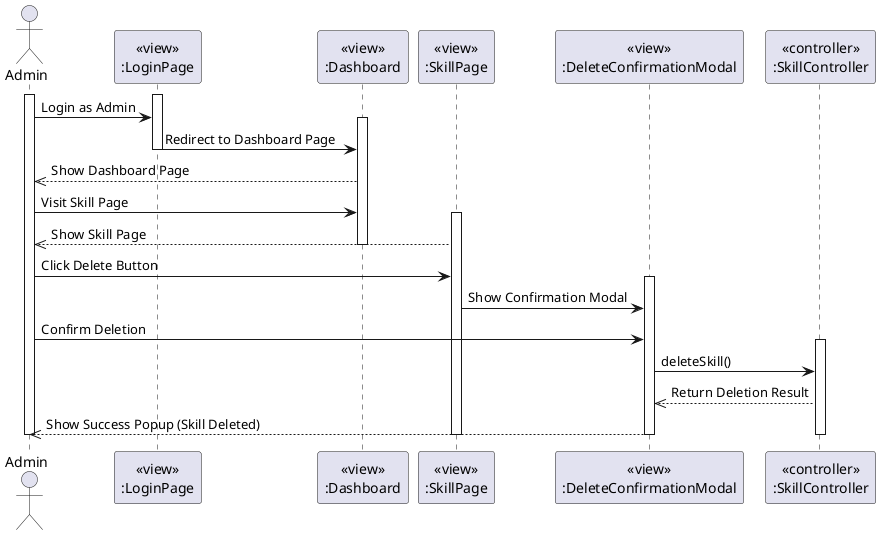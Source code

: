 @startuml DeleteSkill
actor Admin
participant LoginPageView [
  <<view>>
  :LoginPage
]

participant DashboardView [
  <<view>>
  :Dashboard
]

participant SkillView [
  <<view>>
  :SkillPage
]

participant DeleteConfirmationModalView [
  <<view>>
  :DeleteConfirmationModal
]

participant SkillController [
  <<controller>>
  :SkillController
]

activate Admin
activate LoginPageView
Admin -> LoginPageView: Login as Admin
activate DashboardView
LoginPageView -> DashboardView: Redirect to Dashboard Page
deactivate LoginPageView

DashboardView -->> Admin: Show Dashboard Page

Admin -> DashboardView: Visit Skill Page
activate SkillView
SkillView -->> Admin: Show Skill Page
deactivate DashboardView

Admin -> SkillView: Click Delete Button

activate DeleteConfirmationModalView
SkillView -> DeleteConfirmationModalView: Show Confirmation Modal

Admin -> DeleteConfirmationModalView: Confirm Deletion

activate SkillController
DeleteConfirmationModalView -> SkillController: deleteSkill()
SkillController -->> DeleteConfirmationModalView: Return Deletion Result
DeleteConfirmationModalView -->> Admin: Show Success Popup (Skill Deleted)
deactivate SkillController

deactivate Admin
deactivate SkillView
deactivate DeleteConfirmationModalView
@enduml
